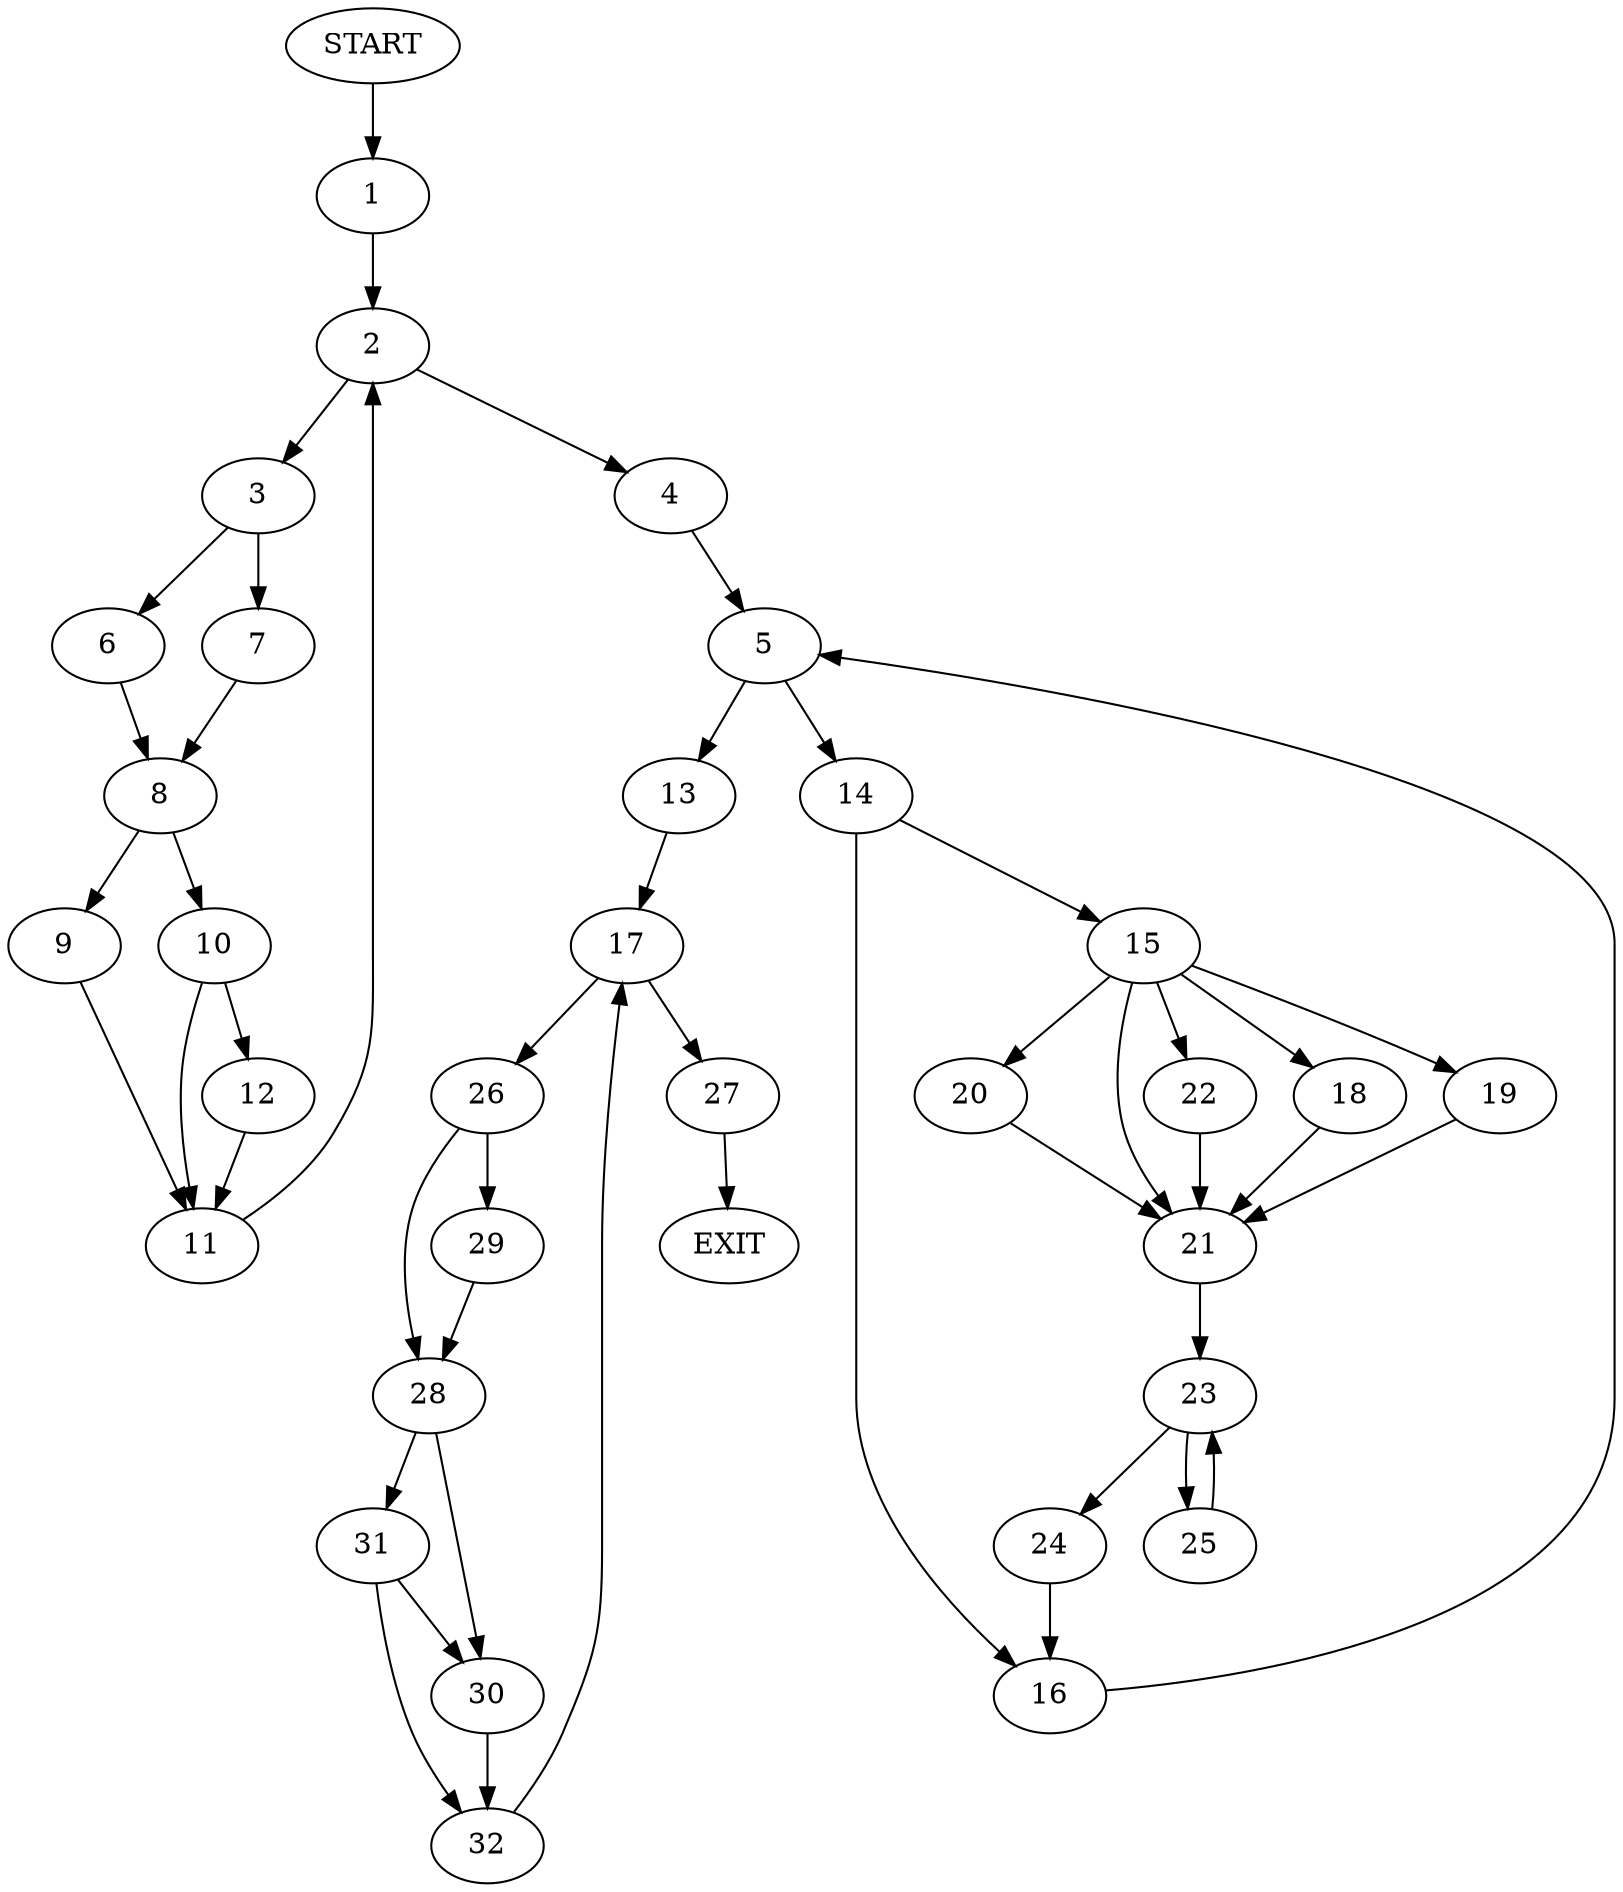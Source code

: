 digraph {
0 [label="START"]
33 [label="EXIT"]
0 -> 1
1 -> 2
2 -> 3
2 -> 4
4 -> 5
3 -> 6
3 -> 7
6 -> 8
7 -> 8
8 -> 9
8 -> 10
10 -> 11
10 -> 12
9 -> 11
11 -> 2
12 -> 11
5 -> 13
5 -> 14
14 -> 15
14 -> 16
13 -> 17
16 -> 5
15 -> 18
15 -> 19
15 -> 20
15 -> 21
15 -> 22
21 -> 23
22 -> 21
19 -> 21
18 -> 21
20 -> 21
23 -> 24
23 -> 25
24 -> 16
25 -> 23
17 -> 26
17 -> 27
26 -> 28
26 -> 29
27 -> 33
29 -> 28
28 -> 30
28 -> 31
30 -> 32
31 -> 32
31 -> 30
32 -> 17
}
